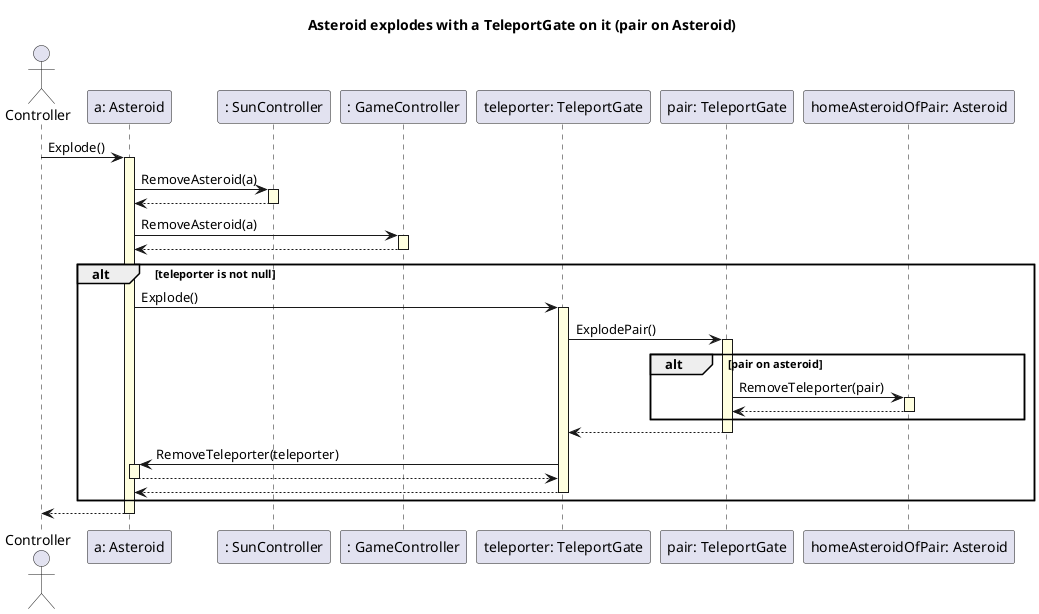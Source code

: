@startuml
skinparam SequenceLifeLineBackgroundColor LightYellow

title "Asteroid explodes with a TeleportGate on it (pair on Asteroid)"

actor Controller as C

participant "a: Asteroid" as a
participant ": SunController" as sun
participant ": GameController" as game
participant "teleporter: TeleportGate" as tport
participant "pair: TeleportGate" as pair
participant "homeAsteroidOfPair: Asteroid" as home1

C -> a ++ : Explode()


a -> sun ++ : RemoveAsteroid(a)
sun --> a --

a -> game ++ : RemoveAsteroid(a)
game --> a --

alt teleporter is not null

    a -> tport ++ : Explode()

        tport -> pair ++ : ExplodePair()
        
            alt pair on asteroid

                pair -> home1 ++ : RemoveTeleporter(pair)
                home1 --> pair --

            end
        
        pair --> tport --

        tport -> a ++ : RemoveTeleporter(teleporter)
        a --> tport --

    tport --> a --

end

a --> C --

@enduml